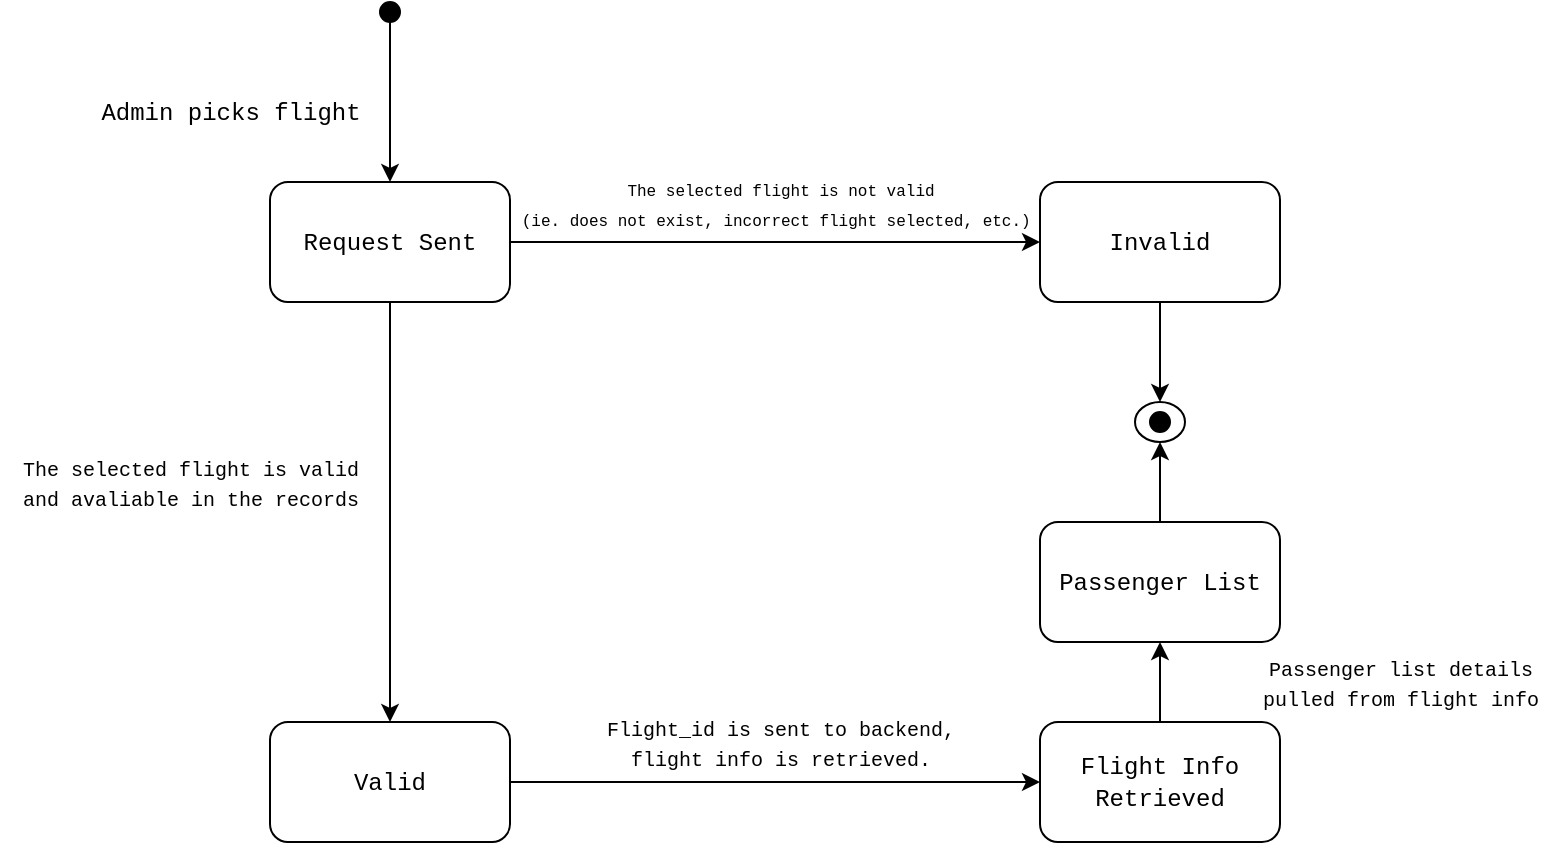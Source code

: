 <mxfile version="22.1.3" type="device">
  <diagram name="Page-1" id="2YBvvXClWsGukQMizWep">
    <mxGraphModel dx="1193" dy="694" grid="1" gridSize="10" guides="1" tooltips="1" connect="1" arrows="1" fold="1" page="1" pageScale="1" pageWidth="1100" pageHeight="850" math="0" shadow="0">
      <root>
        <mxCell id="0" />
        <mxCell id="1" parent="0" />
        <mxCell id="QEVS_JRQTgQEGRy0kF9V-2" style="edgeStyle=orthogonalEdgeStyle;rounded=0;orthogonalLoop=1;jettySize=auto;html=1;exitX=0.5;exitY=1;exitDx=0;exitDy=0;" edge="1" parent="1" source="QEVS_JRQTgQEGRy0kF9V-1">
          <mxGeometry relative="1" as="geometry">
            <mxPoint x="325" y="260" as="targetPoint" />
            <mxPoint x="320" y="190" as="sourcePoint" />
            <Array as="points">
              <mxPoint x="325" y="200" />
              <mxPoint x="325" y="200" />
            </Array>
          </mxGeometry>
        </mxCell>
        <mxCell id="QEVS_JRQTgQEGRy0kF9V-1" value="" style="ellipse;whiteSpace=wrap;html=1;fillColor=#000000;" vertex="1" parent="1">
          <mxGeometry x="320" y="170" width="10" height="10" as="geometry" />
        </mxCell>
        <mxCell id="QEVS_JRQTgQEGRy0kF9V-11" style="edgeStyle=orthogonalEdgeStyle;rounded=0;orthogonalLoop=1;jettySize=auto;html=1;entryX=0;entryY=0.5;entryDx=0;entryDy=0;" edge="1" parent="1" source="QEVS_JRQTgQEGRy0kF9V-5" target="QEVS_JRQTgQEGRy0kF9V-8">
          <mxGeometry relative="1" as="geometry" />
        </mxCell>
        <mxCell id="QEVS_JRQTgQEGRy0kF9V-13" style="edgeStyle=orthogonalEdgeStyle;rounded=0;orthogonalLoop=1;jettySize=auto;html=1;entryX=0.5;entryY=0;entryDx=0;entryDy=0;" edge="1" parent="1" source="QEVS_JRQTgQEGRy0kF9V-5" target="QEVS_JRQTgQEGRy0kF9V-7">
          <mxGeometry relative="1" as="geometry" />
        </mxCell>
        <mxCell id="QEVS_JRQTgQEGRy0kF9V-5" value="&lt;font face=&quot;Courier New&quot;&gt;Request Sent&lt;/font&gt;" style="rounded=1;whiteSpace=wrap;html=1;" vertex="1" parent="1">
          <mxGeometry x="265" y="260" width="120" height="60" as="geometry" />
        </mxCell>
        <mxCell id="QEVS_JRQTgQEGRy0kF9V-6" value="&lt;font face=&quot;Courier New&quot;&gt;Admin picks flight&lt;/font&gt;" style="text;html=1;align=center;verticalAlign=middle;resizable=0;points=[];autosize=1;strokeColor=none;fillColor=none;" vertex="1" parent="1">
          <mxGeometry x="170" y="210" width="150" height="30" as="geometry" />
        </mxCell>
        <mxCell id="QEVS_JRQTgQEGRy0kF9V-16" style="edgeStyle=orthogonalEdgeStyle;rounded=0;orthogonalLoop=1;jettySize=auto;html=1;entryX=0;entryY=0.5;entryDx=0;entryDy=0;" edge="1" parent="1" source="QEVS_JRQTgQEGRy0kF9V-7" target="QEVS_JRQTgQEGRy0kF9V-15">
          <mxGeometry relative="1" as="geometry" />
        </mxCell>
        <mxCell id="QEVS_JRQTgQEGRy0kF9V-7" value="&lt;font face=&quot;Courier New&quot;&gt;Valid&lt;/font&gt;" style="rounded=1;whiteSpace=wrap;html=1;" vertex="1" parent="1">
          <mxGeometry x="265" y="530" width="120" height="60" as="geometry" />
        </mxCell>
        <mxCell id="QEVS_JRQTgQEGRy0kF9V-22" style="edgeStyle=orthogonalEdgeStyle;rounded=0;orthogonalLoop=1;jettySize=auto;html=1;entryX=0.5;entryY=0;entryDx=0;entryDy=0;" edge="1" parent="1" source="QEVS_JRQTgQEGRy0kF9V-8" target="QEVS_JRQTgQEGRy0kF9V-10">
          <mxGeometry relative="1" as="geometry" />
        </mxCell>
        <mxCell id="QEVS_JRQTgQEGRy0kF9V-8" value="&lt;font style=&quot;font-size: 12px;&quot; face=&quot;Courier New&quot;&gt;Invalid&lt;/font&gt;" style="rounded=1;whiteSpace=wrap;html=1;" vertex="1" parent="1">
          <mxGeometry x="650" y="260" width="120" height="60" as="geometry" />
        </mxCell>
        <mxCell id="QEVS_JRQTgQEGRy0kF9V-9" value="" style="ellipse;whiteSpace=wrap;html=1;fillColor=#000000;" vertex="1" parent="1">
          <mxGeometry x="705" y="375" width="10" height="10" as="geometry" />
        </mxCell>
        <mxCell id="QEVS_JRQTgQEGRy0kF9V-10" value="" style="ellipse;whiteSpace=wrap;html=1;fillColor=none;" vertex="1" parent="1">
          <mxGeometry x="697.5" y="370" width="25" height="20" as="geometry" />
        </mxCell>
        <mxCell id="QEVS_JRQTgQEGRy0kF9V-12" value="&lt;font style=&quot;font-size: 8px;&quot; face=&quot;Courier New&quot;&gt;The selected flight is not valid &lt;br&gt;(ie. does not exist, incorrect flight selected, etc.)&amp;nbsp;&lt;/font&gt;" style="text;html=1;align=center;verticalAlign=middle;resizable=0;points=[];autosize=1;strokeColor=none;fillColor=none;" vertex="1" parent="1">
          <mxGeometry x="380" y="250" width="280" height="40" as="geometry" />
        </mxCell>
        <mxCell id="QEVS_JRQTgQEGRy0kF9V-14" value="&lt;font style=&quot;font-size: 10px;&quot; face=&quot;Courier New&quot;&gt;The selected flight is valid &lt;br&gt;and avaliable in the records&lt;/font&gt;" style="text;html=1;align=center;verticalAlign=middle;resizable=0;points=[];autosize=1;strokeColor=none;fillColor=none;" vertex="1" parent="1">
          <mxGeometry x="130" y="390" width="190" height="40" as="geometry" />
        </mxCell>
        <mxCell id="QEVS_JRQTgQEGRy0kF9V-19" style="edgeStyle=orthogonalEdgeStyle;rounded=0;orthogonalLoop=1;jettySize=auto;html=1;entryX=0.5;entryY=1;entryDx=0;entryDy=0;" edge="1" parent="1" source="QEVS_JRQTgQEGRy0kF9V-15" target="QEVS_JRQTgQEGRy0kF9V-18">
          <mxGeometry relative="1" as="geometry" />
        </mxCell>
        <mxCell id="QEVS_JRQTgQEGRy0kF9V-15" value="&lt;font face=&quot;Courier New&quot;&gt;Flight Info Retrieved&lt;/font&gt;" style="rounded=1;whiteSpace=wrap;html=1;" vertex="1" parent="1">
          <mxGeometry x="650" y="530" width="120" height="60" as="geometry" />
        </mxCell>
        <mxCell id="QEVS_JRQTgQEGRy0kF9V-17" value="&lt;font style=&quot;font-size: 10px;&quot; face=&quot;Courier New&quot;&gt;Flight_id is sent to backend, &lt;br&gt;flight info is retrieved.&lt;/font&gt;" style="text;html=1;align=center;verticalAlign=middle;resizable=0;points=[];autosize=1;strokeColor=none;fillColor=none;" vertex="1" parent="1">
          <mxGeometry x="420" y="520" width="200" height="40" as="geometry" />
        </mxCell>
        <mxCell id="QEVS_JRQTgQEGRy0kF9V-21" style="edgeStyle=orthogonalEdgeStyle;rounded=0;orthogonalLoop=1;jettySize=auto;html=1;entryX=0.5;entryY=1;entryDx=0;entryDy=0;" edge="1" parent="1" source="QEVS_JRQTgQEGRy0kF9V-18" target="QEVS_JRQTgQEGRy0kF9V-10">
          <mxGeometry relative="1" as="geometry" />
        </mxCell>
        <mxCell id="QEVS_JRQTgQEGRy0kF9V-18" value="&lt;font face=&quot;Courier New&quot;&gt;Passenger List&lt;/font&gt;" style="rounded=1;whiteSpace=wrap;html=1;" vertex="1" parent="1">
          <mxGeometry x="650" y="430" width="120" height="60" as="geometry" />
        </mxCell>
        <mxCell id="QEVS_JRQTgQEGRy0kF9V-20" value="&lt;font style=&quot;font-size: 10px;&quot; face=&quot;Courier New&quot;&gt;Passenger list details &lt;br&gt;pulled from flight info&lt;/font&gt;" style="text;html=1;align=center;verticalAlign=middle;resizable=0;points=[];autosize=1;strokeColor=none;fillColor=none;" vertex="1" parent="1">
          <mxGeometry x="750" y="490" width="160" height="40" as="geometry" />
        </mxCell>
      </root>
    </mxGraphModel>
  </diagram>
</mxfile>
